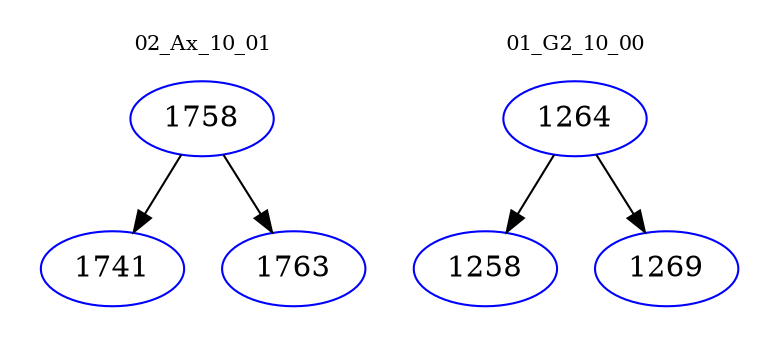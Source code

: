 digraph{
subgraph cluster_0 {
color = white
label = "02_Ax_10_01";
fontsize=10;
T0_1758 [label="1758", color="blue"]
T0_1758 -> T0_1741 [color="black"]
T0_1741 [label="1741", color="blue"]
T0_1758 -> T0_1763 [color="black"]
T0_1763 [label="1763", color="blue"]
}
subgraph cluster_1 {
color = white
label = "01_G2_10_00";
fontsize=10;
T1_1264 [label="1264", color="blue"]
T1_1264 -> T1_1258 [color="black"]
T1_1258 [label="1258", color="blue"]
T1_1264 -> T1_1269 [color="black"]
T1_1269 [label="1269", color="blue"]
}
}

